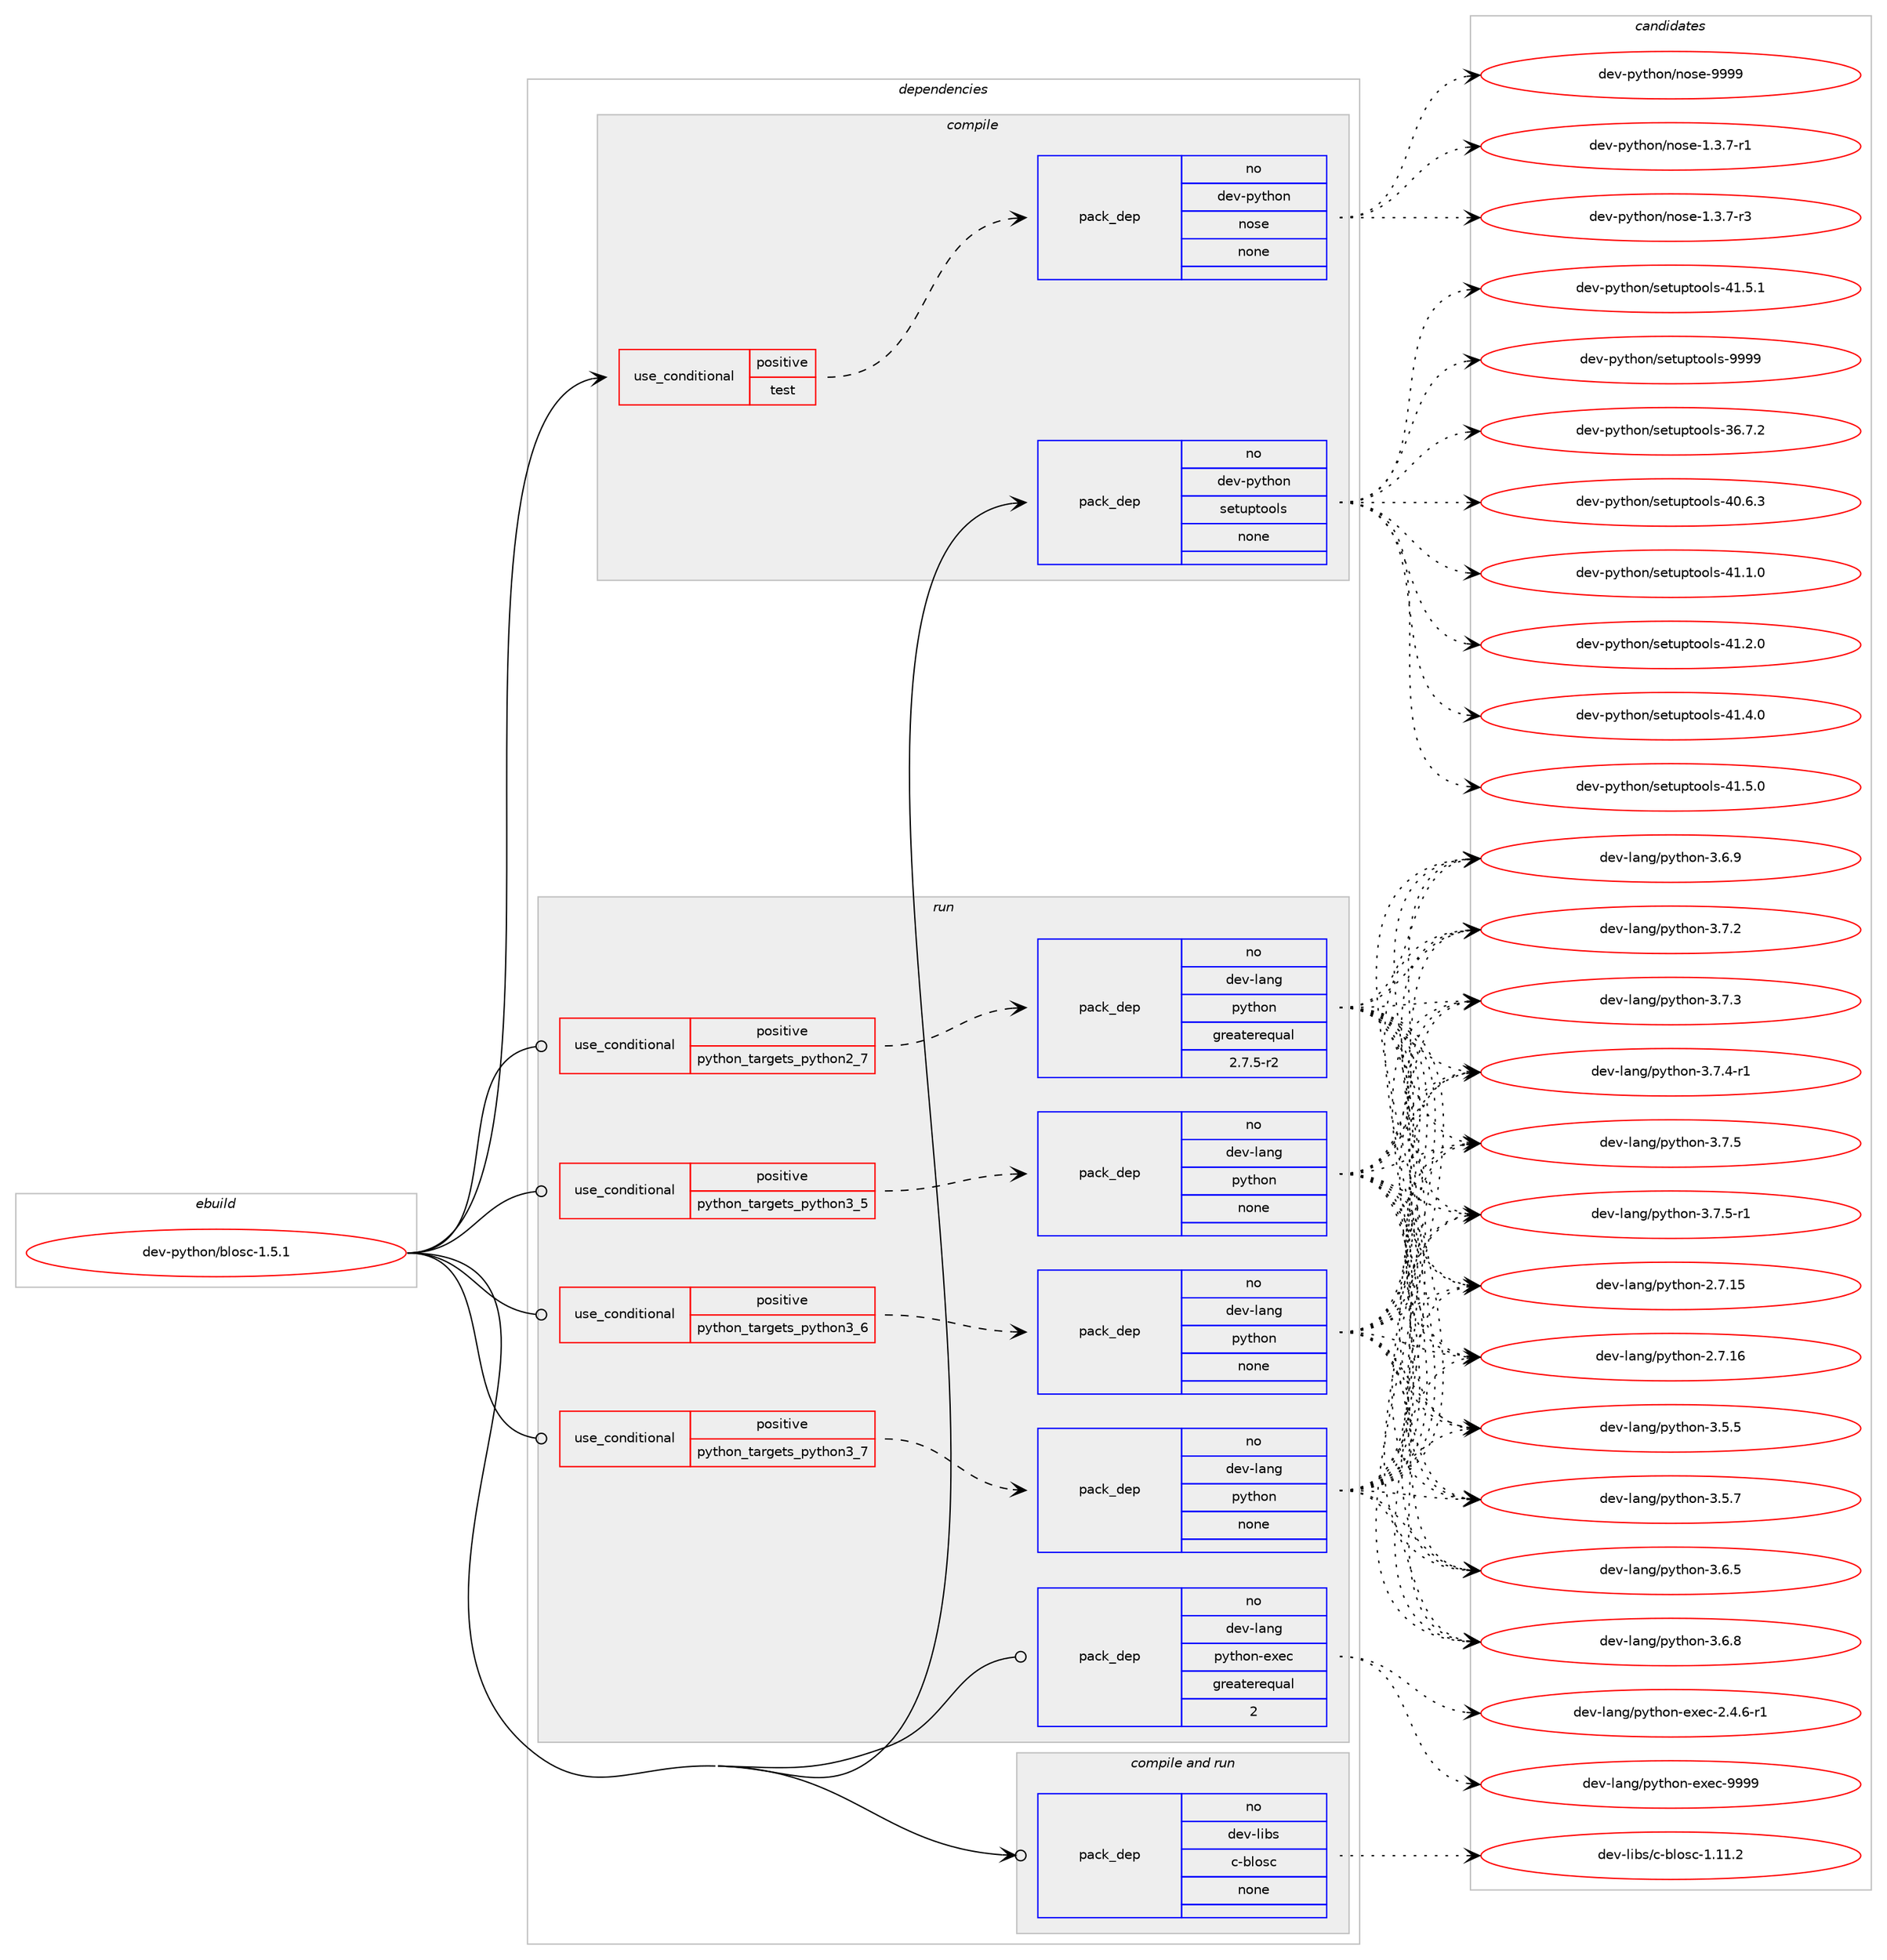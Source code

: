 digraph prolog {

# *************
# Graph options
# *************

newrank=true;
concentrate=true;
compound=true;
graph [rankdir=LR,fontname=Helvetica,fontsize=10,ranksep=1.5];#, ranksep=2.5, nodesep=0.2];
edge  [arrowhead=vee];
node  [fontname=Helvetica,fontsize=10];

# **********
# The ebuild
# **********

subgraph cluster_leftcol {
color=gray;
rank=same;
label=<<i>ebuild</i>>;
id [label="dev-python/blosc-1.5.1", color=red, width=4, href="../dev-python/blosc-1.5.1.svg"];
}

# ****************
# The dependencies
# ****************

subgraph cluster_midcol {
color=gray;
label=<<i>dependencies</i>>;
subgraph cluster_compile {
fillcolor="#eeeeee";
style=filled;
label=<<i>compile</i>>;
subgraph cond136988 {
dependency597104 [label=<<TABLE BORDER="0" CELLBORDER="1" CELLSPACING="0" CELLPADDING="4"><TR><TD ROWSPAN="3" CELLPADDING="10">use_conditional</TD></TR><TR><TD>positive</TD></TR><TR><TD>test</TD></TR></TABLE>>, shape=none, color=red];
subgraph pack448341 {
dependency597105 [label=<<TABLE BORDER="0" CELLBORDER="1" CELLSPACING="0" CELLPADDING="4" WIDTH="220"><TR><TD ROWSPAN="6" CELLPADDING="30">pack_dep</TD></TR><TR><TD WIDTH="110">no</TD></TR><TR><TD>dev-python</TD></TR><TR><TD>nose</TD></TR><TR><TD>none</TD></TR><TR><TD></TD></TR></TABLE>>, shape=none, color=blue];
}
dependency597104:e -> dependency597105:w [weight=20,style="dashed",arrowhead="vee"];
}
id:e -> dependency597104:w [weight=20,style="solid",arrowhead="vee"];
subgraph pack448342 {
dependency597106 [label=<<TABLE BORDER="0" CELLBORDER="1" CELLSPACING="0" CELLPADDING="4" WIDTH="220"><TR><TD ROWSPAN="6" CELLPADDING="30">pack_dep</TD></TR><TR><TD WIDTH="110">no</TD></TR><TR><TD>dev-python</TD></TR><TR><TD>setuptools</TD></TR><TR><TD>none</TD></TR><TR><TD></TD></TR></TABLE>>, shape=none, color=blue];
}
id:e -> dependency597106:w [weight=20,style="solid",arrowhead="vee"];
}
subgraph cluster_compileandrun {
fillcolor="#eeeeee";
style=filled;
label=<<i>compile and run</i>>;
subgraph pack448343 {
dependency597107 [label=<<TABLE BORDER="0" CELLBORDER="1" CELLSPACING="0" CELLPADDING="4" WIDTH="220"><TR><TD ROWSPAN="6" CELLPADDING="30">pack_dep</TD></TR><TR><TD WIDTH="110">no</TD></TR><TR><TD>dev-libs</TD></TR><TR><TD>c-blosc</TD></TR><TR><TD>none</TD></TR><TR><TD></TD></TR></TABLE>>, shape=none, color=blue];
}
id:e -> dependency597107:w [weight=20,style="solid",arrowhead="odotvee"];
}
subgraph cluster_run {
fillcolor="#eeeeee";
style=filled;
label=<<i>run</i>>;
subgraph cond136989 {
dependency597108 [label=<<TABLE BORDER="0" CELLBORDER="1" CELLSPACING="0" CELLPADDING="4"><TR><TD ROWSPAN="3" CELLPADDING="10">use_conditional</TD></TR><TR><TD>positive</TD></TR><TR><TD>python_targets_python2_7</TD></TR></TABLE>>, shape=none, color=red];
subgraph pack448344 {
dependency597109 [label=<<TABLE BORDER="0" CELLBORDER="1" CELLSPACING="0" CELLPADDING="4" WIDTH="220"><TR><TD ROWSPAN="6" CELLPADDING="30">pack_dep</TD></TR><TR><TD WIDTH="110">no</TD></TR><TR><TD>dev-lang</TD></TR><TR><TD>python</TD></TR><TR><TD>greaterequal</TD></TR><TR><TD>2.7.5-r2</TD></TR></TABLE>>, shape=none, color=blue];
}
dependency597108:e -> dependency597109:w [weight=20,style="dashed",arrowhead="vee"];
}
id:e -> dependency597108:w [weight=20,style="solid",arrowhead="odot"];
subgraph cond136990 {
dependency597110 [label=<<TABLE BORDER="0" CELLBORDER="1" CELLSPACING="0" CELLPADDING="4"><TR><TD ROWSPAN="3" CELLPADDING="10">use_conditional</TD></TR><TR><TD>positive</TD></TR><TR><TD>python_targets_python3_5</TD></TR></TABLE>>, shape=none, color=red];
subgraph pack448345 {
dependency597111 [label=<<TABLE BORDER="0" CELLBORDER="1" CELLSPACING="0" CELLPADDING="4" WIDTH="220"><TR><TD ROWSPAN="6" CELLPADDING="30">pack_dep</TD></TR><TR><TD WIDTH="110">no</TD></TR><TR><TD>dev-lang</TD></TR><TR><TD>python</TD></TR><TR><TD>none</TD></TR><TR><TD></TD></TR></TABLE>>, shape=none, color=blue];
}
dependency597110:e -> dependency597111:w [weight=20,style="dashed",arrowhead="vee"];
}
id:e -> dependency597110:w [weight=20,style="solid",arrowhead="odot"];
subgraph cond136991 {
dependency597112 [label=<<TABLE BORDER="0" CELLBORDER="1" CELLSPACING="0" CELLPADDING="4"><TR><TD ROWSPAN="3" CELLPADDING="10">use_conditional</TD></TR><TR><TD>positive</TD></TR><TR><TD>python_targets_python3_6</TD></TR></TABLE>>, shape=none, color=red];
subgraph pack448346 {
dependency597113 [label=<<TABLE BORDER="0" CELLBORDER="1" CELLSPACING="0" CELLPADDING="4" WIDTH="220"><TR><TD ROWSPAN="6" CELLPADDING="30">pack_dep</TD></TR><TR><TD WIDTH="110">no</TD></TR><TR><TD>dev-lang</TD></TR><TR><TD>python</TD></TR><TR><TD>none</TD></TR><TR><TD></TD></TR></TABLE>>, shape=none, color=blue];
}
dependency597112:e -> dependency597113:w [weight=20,style="dashed",arrowhead="vee"];
}
id:e -> dependency597112:w [weight=20,style="solid",arrowhead="odot"];
subgraph cond136992 {
dependency597114 [label=<<TABLE BORDER="0" CELLBORDER="1" CELLSPACING="0" CELLPADDING="4"><TR><TD ROWSPAN="3" CELLPADDING="10">use_conditional</TD></TR><TR><TD>positive</TD></TR><TR><TD>python_targets_python3_7</TD></TR></TABLE>>, shape=none, color=red];
subgraph pack448347 {
dependency597115 [label=<<TABLE BORDER="0" CELLBORDER="1" CELLSPACING="0" CELLPADDING="4" WIDTH="220"><TR><TD ROWSPAN="6" CELLPADDING="30">pack_dep</TD></TR><TR><TD WIDTH="110">no</TD></TR><TR><TD>dev-lang</TD></TR><TR><TD>python</TD></TR><TR><TD>none</TD></TR><TR><TD></TD></TR></TABLE>>, shape=none, color=blue];
}
dependency597114:e -> dependency597115:w [weight=20,style="dashed",arrowhead="vee"];
}
id:e -> dependency597114:w [weight=20,style="solid",arrowhead="odot"];
subgraph pack448348 {
dependency597116 [label=<<TABLE BORDER="0" CELLBORDER="1" CELLSPACING="0" CELLPADDING="4" WIDTH="220"><TR><TD ROWSPAN="6" CELLPADDING="30">pack_dep</TD></TR><TR><TD WIDTH="110">no</TD></TR><TR><TD>dev-lang</TD></TR><TR><TD>python-exec</TD></TR><TR><TD>greaterequal</TD></TR><TR><TD>2</TD></TR></TABLE>>, shape=none, color=blue];
}
id:e -> dependency597116:w [weight=20,style="solid",arrowhead="odot"];
}
}

# **************
# The candidates
# **************

subgraph cluster_choices {
rank=same;
color=gray;
label=<<i>candidates</i>>;

subgraph choice448341 {
color=black;
nodesep=1;
choice10010111845112121116104111110471101111151014549465146554511449 [label="dev-python/nose-1.3.7-r1", color=red, width=4,href="../dev-python/nose-1.3.7-r1.svg"];
choice10010111845112121116104111110471101111151014549465146554511451 [label="dev-python/nose-1.3.7-r3", color=red, width=4,href="../dev-python/nose-1.3.7-r3.svg"];
choice10010111845112121116104111110471101111151014557575757 [label="dev-python/nose-9999", color=red, width=4,href="../dev-python/nose-9999.svg"];
dependency597105:e -> choice10010111845112121116104111110471101111151014549465146554511449:w [style=dotted,weight="100"];
dependency597105:e -> choice10010111845112121116104111110471101111151014549465146554511451:w [style=dotted,weight="100"];
dependency597105:e -> choice10010111845112121116104111110471101111151014557575757:w [style=dotted,weight="100"];
}
subgraph choice448342 {
color=black;
nodesep=1;
choice100101118451121211161041111104711510111611711211611111110811545515446554650 [label="dev-python/setuptools-36.7.2", color=red, width=4,href="../dev-python/setuptools-36.7.2.svg"];
choice100101118451121211161041111104711510111611711211611111110811545524846544651 [label="dev-python/setuptools-40.6.3", color=red, width=4,href="../dev-python/setuptools-40.6.3.svg"];
choice100101118451121211161041111104711510111611711211611111110811545524946494648 [label="dev-python/setuptools-41.1.0", color=red, width=4,href="../dev-python/setuptools-41.1.0.svg"];
choice100101118451121211161041111104711510111611711211611111110811545524946504648 [label="dev-python/setuptools-41.2.0", color=red, width=4,href="../dev-python/setuptools-41.2.0.svg"];
choice100101118451121211161041111104711510111611711211611111110811545524946524648 [label="dev-python/setuptools-41.4.0", color=red, width=4,href="../dev-python/setuptools-41.4.0.svg"];
choice100101118451121211161041111104711510111611711211611111110811545524946534648 [label="dev-python/setuptools-41.5.0", color=red, width=4,href="../dev-python/setuptools-41.5.0.svg"];
choice100101118451121211161041111104711510111611711211611111110811545524946534649 [label="dev-python/setuptools-41.5.1", color=red, width=4,href="../dev-python/setuptools-41.5.1.svg"];
choice10010111845112121116104111110471151011161171121161111111081154557575757 [label="dev-python/setuptools-9999", color=red, width=4,href="../dev-python/setuptools-9999.svg"];
dependency597106:e -> choice100101118451121211161041111104711510111611711211611111110811545515446554650:w [style=dotted,weight="100"];
dependency597106:e -> choice100101118451121211161041111104711510111611711211611111110811545524846544651:w [style=dotted,weight="100"];
dependency597106:e -> choice100101118451121211161041111104711510111611711211611111110811545524946494648:w [style=dotted,weight="100"];
dependency597106:e -> choice100101118451121211161041111104711510111611711211611111110811545524946504648:w [style=dotted,weight="100"];
dependency597106:e -> choice100101118451121211161041111104711510111611711211611111110811545524946524648:w [style=dotted,weight="100"];
dependency597106:e -> choice100101118451121211161041111104711510111611711211611111110811545524946534648:w [style=dotted,weight="100"];
dependency597106:e -> choice100101118451121211161041111104711510111611711211611111110811545524946534649:w [style=dotted,weight="100"];
dependency597106:e -> choice10010111845112121116104111110471151011161171121161111111081154557575757:w [style=dotted,weight="100"];
}
subgraph choice448343 {
color=black;
nodesep=1;
choice1001011184510810598115479945981081111159945494649494650 [label="dev-libs/c-blosc-1.11.2", color=red, width=4,href="../dev-libs/c-blosc-1.11.2.svg"];
dependency597107:e -> choice1001011184510810598115479945981081111159945494649494650:w [style=dotted,weight="100"];
}
subgraph choice448344 {
color=black;
nodesep=1;
choice10010111845108971101034711212111610411111045504655464953 [label="dev-lang/python-2.7.15", color=red, width=4,href="../dev-lang/python-2.7.15.svg"];
choice10010111845108971101034711212111610411111045504655464954 [label="dev-lang/python-2.7.16", color=red, width=4,href="../dev-lang/python-2.7.16.svg"];
choice100101118451089711010347112121116104111110455146534653 [label="dev-lang/python-3.5.5", color=red, width=4,href="../dev-lang/python-3.5.5.svg"];
choice100101118451089711010347112121116104111110455146534655 [label="dev-lang/python-3.5.7", color=red, width=4,href="../dev-lang/python-3.5.7.svg"];
choice100101118451089711010347112121116104111110455146544653 [label="dev-lang/python-3.6.5", color=red, width=4,href="../dev-lang/python-3.6.5.svg"];
choice100101118451089711010347112121116104111110455146544656 [label="dev-lang/python-3.6.8", color=red, width=4,href="../dev-lang/python-3.6.8.svg"];
choice100101118451089711010347112121116104111110455146544657 [label="dev-lang/python-3.6.9", color=red, width=4,href="../dev-lang/python-3.6.9.svg"];
choice100101118451089711010347112121116104111110455146554650 [label="dev-lang/python-3.7.2", color=red, width=4,href="../dev-lang/python-3.7.2.svg"];
choice100101118451089711010347112121116104111110455146554651 [label="dev-lang/python-3.7.3", color=red, width=4,href="../dev-lang/python-3.7.3.svg"];
choice1001011184510897110103471121211161041111104551465546524511449 [label="dev-lang/python-3.7.4-r1", color=red, width=4,href="../dev-lang/python-3.7.4-r1.svg"];
choice100101118451089711010347112121116104111110455146554653 [label="dev-lang/python-3.7.5", color=red, width=4,href="../dev-lang/python-3.7.5.svg"];
choice1001011184510897110103471121211161041111104551465546534511449 [label="dev-lang/python-3.7.5-r1", color=red, width=4,href="../dev-lang/python-3.7.5-r1.svg"];
dependency597109:e -> choice10010111845108971101034711212111610411111045504655464953:w [style=dotted,weight="100"];
dependency597109:e -> choice10010111845108971101034711212111610411111045504655464954:w [style=dotted,weight="100"];
dependency597109:e -> choice100101118451089711010347112121116104111110455146534653:w [style=dotted,weight="100"];
dependency597109:e -> choice100101118451089711010347112121116104111110455146534655:w [style=dotted,weight="100"];
dependency597109:e -> choice100101118451089711010347112121116104111110455146544653:w [style=dotted,weight="100"];
dependency597109:e -> choice100101118451089711010347112121116104111110455146544656:w [style=dotted,weight="100"];
dependency597109:e -> choice100101118451089711010347112121116104111110455146544657:w [style=dotted,weight="100"];
dependency597109:e -> choice100101118451089711010347112121116104111110455146554650:w [style=dotted,weight="100"];
dependency597109:e -> choice100101118451089711010347112121116104111110455146554651:w [style=dotted,weight="100"];
dependency597109:e -> choice1001011184510897110103471121211161041111104551465546524511449:w [style=dotted,weight="100"];
dependency597109:e -> choice100101118451089711010347112121116104111110455146554653:w [style=dotted,weight="100"];
dependency597109:e -> choice1001011184510897110103471121211161041111104551465546534511449:w [style=dotted,weight="100"];
}
subgraph choice448345 {
color=black;
nodesep=1;
choice10010111845108971101034711212111610411111045504655464953 [label="dev-lang/python-2.7.15", color=red, width=4,href="../dev-lang/python-2.7.15.svg"];
choice10010111845108971101034711212111610411111045504655464954 [label="dev-lang/python-2.7.16", color=red, width=4,href="../dev-lang/python-2.7.16.svg"];
choice100101118451089711010347112121116104111110455146534653 [label="dev-lang/python-3.5.5", color=red, width=4,href="../dev-lang/python-3.5.5.svg"];
choice100101118451089711010347112121116104111110455146534655 [label="dev-lang/python-3.5.7", color=red, width=4,href="../dev-lang/python-3.5.7.svg"];
choice100101118451089711010347112121116104111110455146544653 [label="dev-lang/python-3.6.5", color=red, width=4,href="../dev-lang/python-3.6.5.svg"];
choice100101118451089711010347112121116104111110455146544656 [label="dev-lang/python-3.6.8", color=red, width=4,href="../dev-lang/python-3.6.8.svg"];
choice100101118451089711010347112121116104111110455146544657 [label="dev-lang/python-3.6.9", color=red, width=4,href="../dev-lang/python-3.6.9.svg"];
choice100101118451089711010347112121116104111110455146554650 [label="dev-lang/python-3.7.2", color=red, width=4,href="../dev-lang/python-3.7.2.svg"];
choice100101118451089711010347112121116104111110455146554651 [label="dev-lang/python-3.7.3", color=red, width=4,href="../dev-lang/python-3.7.3.svg"];
choice1001011184510897110103471121211161041111104551465546524511449 [label="dev-lang/python-3.7.4-r1", color=red, width=4,href="../dev-lang/python-3.7.4-r1.svg"];
choice100101118451089711010347112121116104111110455146554653 [label="dev-lang/python-3.7.5", color=red, width=4,href="../dev-lang/python-3.7.5.svg"];
choice1001011184510897110103471121211161041111104551465546534511449 [label="dev-lang/python-3.7.5-r1", color=red, width=4,href="../dev-lang/python-3.7.5-r1.svg"];
dependency597111:e -> choice10010111845108971101034711212111610411111045504655464953:w [style=dotted,weight="100"];
dependency597111:e -> choice10010111845108971101034711212111610411111045504655464954:w [style=dotted,weight="100"];
dependency597111:e -> choice100101118451089711010347112121116104111110455146534653:w [style=dotted,weight="100"];
dependency597111:e -> choice100101118451089711010347112121116104111110455146534655:w [style=dotted,weight="100"];
dependency597111:e -> choice100101118451089711010347112121116104111110455146544653:w [style=dotted,weight="100"];
dependency597111:e -> choice100101118451089711010347112121116104111110455146544656:w [style=dotted,weight="100"];
dependency597111:e -> choice100101118451089711010347112121116104111110455146544657:w [style=dotted,weight="100"];
dependency597111:e -> choice100101118451089711010347112121116104111110455146554650:w [style=dotted,weight="100"];
dependency597111:e -> choice100101118451089711010347112121116104111110455146554651:w [style=dotted,weight="100"];
dependency597111:e -> choice1001011184510897110103471121211161041111104551465546524511449:w [style=dotted,weight="100"];
dependency597111:e -> choice100101118451089711010347112121116104111110455146554653:w [style=dotted,weight="100"];
dependency597111:e -> choice1001011184510897110103471121211161041111104551465546534511449:w [style=dotted,weight="100"];
}
subgraph choice448346 {
color=black;
nodesep=1;
choice10010111845108971101034711212111610411111045504655464953 [label="dev-lang/python-2.7.15", color=red, width=4,href="../dev-lang/python-2.7.15.svg"];
choice10010111845108971101034711212111610411111045504655464954 [label="dev-lang/python-2.7.16", color=red, width=4,href="../dev-lang/python-2.7.16.svg"];
choice100101118451089711010347112121116104111110455146534653 [label="dev-lang/python-3.5.5", color=red, width=4,href="../dev-lang/python-3.5.5.svg"];
choice100101118451089711010347112121116104111110455146534655 [label="dev-lang/python-3.5.7", color=red, width=4,href="../dev-lang/python-3.5.7.svg"];
choice100101118451089711010347112121116104111110455146544653 [label="dev-lang/python-3.6.5", color=red, width=4,href="../dev-lang/python-3.6.5.svg"];
choice100101118451089711010347112121116104111110455146544656 [label="dev-lang/python-3.6.8", color=red, width=4,href="../dev-lang/python-3.6.8.svg"];
choice100101118451089711010347112121116104111110455146544657 [label="dev-lang/python-3.6.9", color=red, width=4,href="../dev-lang/python-3.6.9.svg"];
choice100101118451089711010347112121116104111110455146554650 [label="dev-lang/python-3.7.2", color=red, width=4,href="../dev-lang/python-3.7.2.svg"];
choice100101118451089711010347112121116104111110455146554651 [label="dev-lang/python-3.7.3", color=red, width=4,href="../dev-lang/python-3.7.3.svg"];
choice1001011184510897110103471121211161041111104551465546524511449 [label="dev-lang/python-3.7.4-r1", color=red, width=4,href="../dev-lang/python-3.7.4-r1.svg"];
choice100101118451089711010347112121116104111110455146554653 [label="dev-lang/python-3.7.5", color=red, width=4,href="../dev-lang/python-3.7.5.svg"];
choice1001011184510897110103471121211161041111104551465546534511449 [label="dev-lang/python-3.7.5-r1", color=red, width=4,href="../dev-lang/python-3.7.5-r1.svg"];
dependency597113:e -> choice10010111845108971101034711212111610411111045504655464953:w [style=dotted,weight="100"];
dependency597113:e -> choice10010111845108971101034711212111610411111045504655464954:w [style=dotted,weight="100"];
dependency597113:e -> choice100101118451089711010347112121116104111110455146534653:w [style=dotted,weight="100"];
dependency597113:e -> choice100101118451089711010347112121116104111110455146534655:w [style=dotted,weight="100"];
dependency597113:e -> choice100101118451089711010347112121116104111110455146544653:w [style=dotted,weight="100"];
dependency597113:e -> choice100101118451089711010347112121116104111110455146544656:w [style=dotted,weight="100"];
dependency597113:e -> choice100101118451089711010347112121116104111110455146544657:w [style=dotted,weight="100"];
dependency597113:e -> choice100101118451089711010347112121116104111110455146554650:w [style=dotted,weight="100"];
dependency597113:e -> choice100101118451089711010347112121116104111110455146554651:w [style=dotted,weight="100"];
dependency597113:e -> choice1001011184510897110103471121211161041111104551465546524511449:w [style=dotted,weight="100"];
dependency597113:e -> choice100101118451089711010347112121116104111110455146554653:w [style=dotted,weight="100"];
dependency597113:e -> choice1001011184510897110103471121211161041111104551465546534511449:w [style=dotted,weight="100"];
}
subgraph choice448347 {
color=black;
nodesep=1;
choice10010111845108971101034711212111610411111045504655464953 [label="dev-lang/python-2.7.15", color=red, width=4,href="../dev-lang/python-2.7.15.svg"];
choice10010111845108971101034711212111610411111045504655464954 [label="dev-lang/python-2.7.16", color=red, width=4,href="../dev-lang/python-2.7.16.svg"];
choice100101118451089711010347112121116104111110455146534653 [label="dev-lang/python-3.5.5", color=red, width=4,href="../dev-lang/python-3.5.5.svg"];
choice100101118451089711010347112121116104111110455146534655 [label="dev-lang/python-3.5.7", color=red, width=4,href="../dev-lang/python-3.5.7.svg"];
choice100101118451089711010347112121116104111110455146544653 [label="dev-lang/python-3.6.5", color=red, width=4,href="../dev-lang/python-3.6.5.svg"];
choice100101118451089711010347112121116104111110455146544656 [label="dev-lang/python-3.6.8", color=red, width=4,href="../dev-lang/python-3.6.8.svg"];
choice100101118451089711010347112121116104111110455146544657 [label="dev-lang/python-3.6.9", color=red, width=4,href="../dev-lang/python-3.6.9.svg"];
choice100101118451089711010347112121116104111110455146554650 [label="dev-lang/python-3.7.2", color=red, width=4,href="../dev-lang/python-3.7.2.svg"];
choice100101118451089711010347112121116104111110455146554651 [label="dev-lang/python-3.7.3", color=red, width=4,href="../dev-lang/python-3.7.3.svg"];
choice1001011184510897110103471121211161041111104551465546524511449 [label="dev-lang/python-3.7.4-r1", color=red, width=4,href="../dev-lang/python-3.7.4-r1.svg"];
choice100101118451089711010347112121116104111110455146554653 [label="dev-lang/python-3.7.5", color=red, width=4,href="../dev-lang/python-3.7.5.svg"];
choice1001011184510897110103471121211161041111104551465546534511449 [label="dev-lang/python-3.7.5-r1", color=red, width=4,href="../dev-lang/python-3.7.5-r1.svg"];
dependency597115:e -> choice10010111845108971101034711212111610411111045504655464953:w [style=dotted,weight="100"];
dependency597115:e -> choice10010111845108971101034711212111610411111045504655464954:w [style=dotted,weight="100"];
dependency597115:e -> choice100101118451089711010347112121116104111110455146534653:w [style=dotted,weight="100"];
dependency597115:e -> choice100101118451089711010347112121116104111110455146534655:w [style=dotted,weight="100"];
dependency597115:e -> choice100101118451089711010347112121116104111110455146544653:w [style=dotted,weight="100"];
dependency597115:e -> choice100101118451089711010347112121116104111110455146544656:w [style=dotted,weight="100"];
dependency597115:e -> choice100101118451089711010347112121116104111110455146544657:w [style=dotted,weight="100"];
dependency597115:e -> choice100101118451089711010347112121116104111110455146554650:w [style=dotted,weight="100"];
dependency597115:e -> choice100101118451089711010347112121116104111110455146554651:w [style=dotted,weight="100"];
dependency597115:e -> choice1001011184510897110103471121211161041111104551465546524511449:w [style=dotted,weight="100"];
dependency597115:e -> choice100101118451089711010347112121116104111110455146554653:w [style=dotted,weight="100"];
dependency597115:e -> choice1001011184510897110103471121211161041111104551465546534511449:w [style=dotted,weight="100"];
}
subgraph choice448348 {
color=black;
nodesep=1;
choice10010111845108971101034711212111610411111045101120101994550465246544511449 [label="dev-lang/python-exec-2.4.6-r1", color=red, width=4,href="../dev-lang/python-exec-2.4.6-r1.svg"];
choice10010111845108971101034711212111610411111045101120101994557575757 [label="dev-lang/python-exec-9999", color=red, width=4,href="../dev-lang/python-exec-9999.svg"];
dependency597116:e -> choice10010111845108971101034711212111610411111045101120101994550465246544511449:w [style=dotted,weight="100"];
dependency597116:e -> choice10010111845108971101034711212111610411111045101120101994557575757:w [style=dotted,weight="100"];
}
}

}
